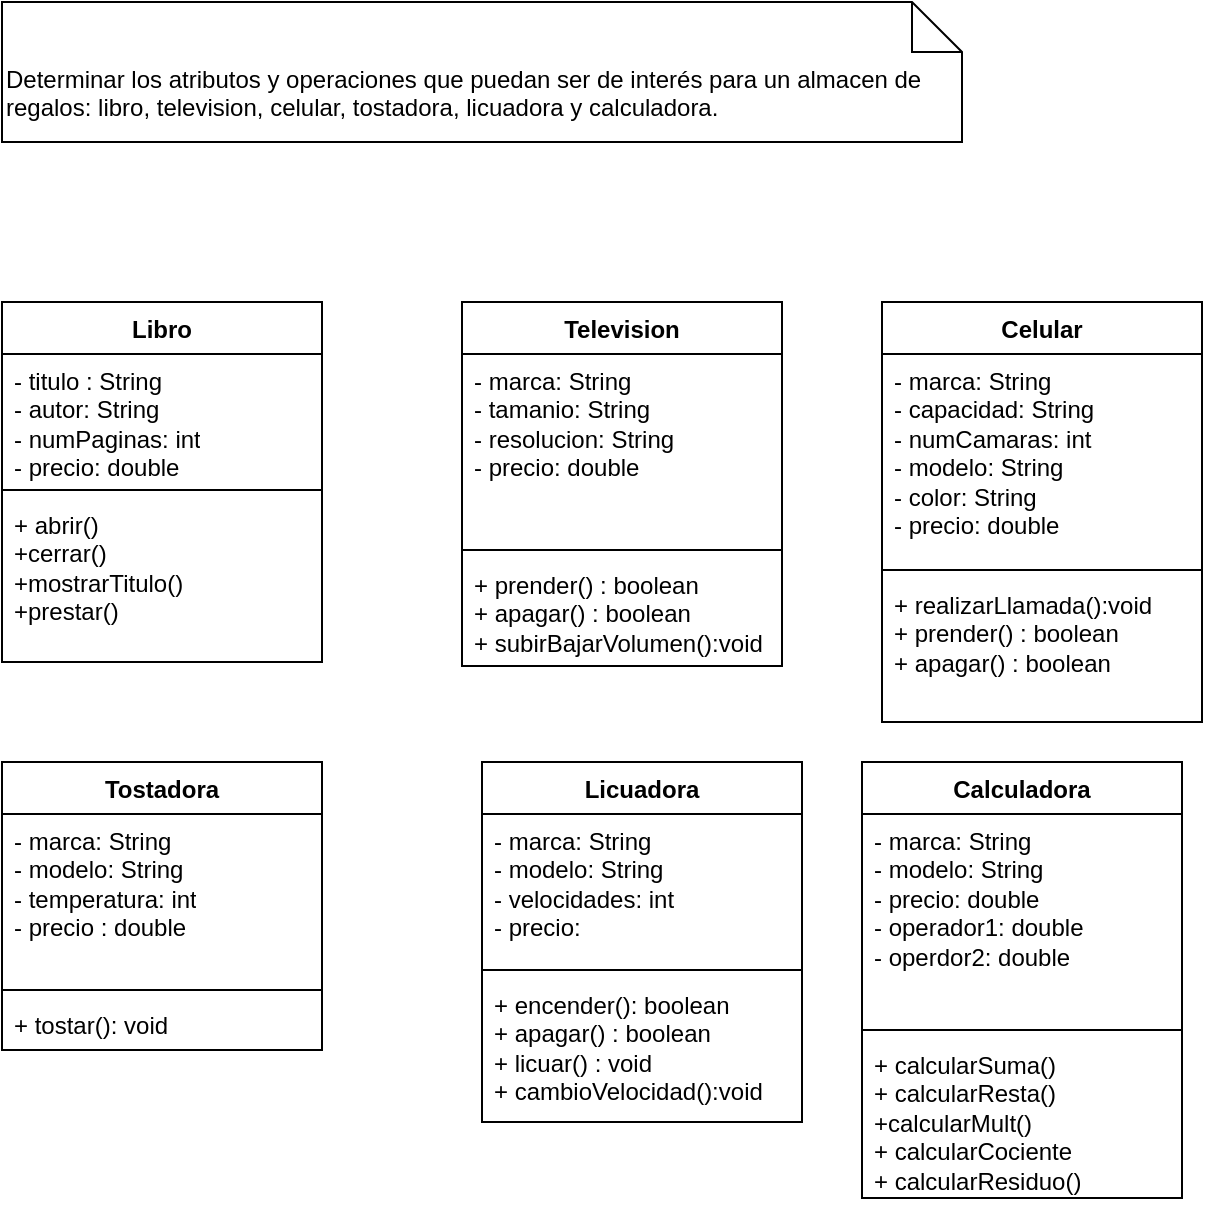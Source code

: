 <mxfile>
    <diagram name="Página-1" id="o21BtM9eOqK2cISyKEnT">
        <mxGraphModel dx="642" dy="284" grid="1" gridSize="10" guides="1" tooltips="1" connect="1" arrows="1" fold="1" page="1" pageScale="1" pageWidth="827" pageHeight="1169" math="0" shadow="0">
            <root>
                <mxCell id="0"/>
                <mxCell id="1" parent="0"/>
                <mxCell id="w7He1hXwlRJemu35tGpB-1" value="Determinar los atributos y operaciones que puedan ser de interés para un almacen de regalos: libro, television, celular, tostadora, licuadora y calculadora." style="shape=note2;boundedLbl=1;whiteSpace=wrap;html=1;size=25;verticalAlign=top;align=left;" parent="1" vertex="1">
                    <mxGeometry x="80" y="10" width="480" height="70" as="geometry"/>
                </mxCell>
                <mxCell id="w7He1hXwlRJemu35tGpB-2" value="Libro" style="swimlane;fontStyle=1;align=center;verticalAlign=top;childLayout=stackLayout;horizontal=1;startSize=26;horizontalStack=0;resizeParent=1;resizeParentMax=0;resizeLast=0;collapsible=1;marginBottom=0;whiteSpace=wrap;html=1;" parent="1" vertex="1">
                    <mxGeometry x="80" y="160" width="160" height="180" as="geometry"/>
                </mxCell>
                <mxCell id="w7He1hXwlRJemu35tGpB-3" value="- titulo : String&lt;div&gt;- autor: String&lt;/div&gt;&lt;div&gt;- numPaginas: int&lt;/div&gt;&lt;div&gt;- precio: double&lt;/div&gt;" style="text;strokeColor=none;fillColor=none;align=left;verticalAlign=top;spacingLeft=4;spacingRight=4;overflow=hidden;rotatable=0;points=[[0,0.5],[1,0.5]];portConstraint=eastwest;whiteSpace=wrap;html=1;" parent="w7He1hXwlRJemu35tGpB-2" vertex="1">
                    <mxGeometry y="26" width="160" height="64" as="geometry"/>
                </mxCell>
                <mxCell id="w7He1hXwlRJemu35tGpB-4" value="" style="line;strokeWidth=1;fillColor=none;align=left;verticalAlign=middle;spacingTop=-1;spacingLeft=3;spacingRight=3;rotatable=0;labelPosition=right;points=[];portConstraint=eastwest;strokeColor=inherit;" parent="w7He1hXwlRJemu35tGpB-2" vertex="1">
                    <mxGeometry y="90" width="160" height="8" as="geometry"/>
                </mxCell>
                <mxCell id="w7He1hXwlRJemu35tGpB-5" value="+ abrir()&lt;div&gt;+cerrar()&lt;/div&gt;&lt;div&gt;+mostrarTitulo()&lt;/div&gt;&lt;div&gt;+prestar()&lt;/div&gt;" style="text;strokeColor=none;fillColor=none;align=left;verticalAlign=top;spacingLeft=4;spacingRight=4;overflow=hidden;rotatable=0;points=[[0,0.5],[1,0.5]];portConstraint=eastwest;whiteSpace=wrap;html=1;" parent="w7He1hXwlRJemu35tGpB-2" vertex="1">
                    <mxGeometry y="98" width="160" height="82" as="geometry"/>
                </mxCell>
                <mxCell id="w7He1hXwlRJemu35tGpB-6" value="Television" style="swimlane;fontStyle=1;align=center;verticalAlign=top;childLayout=stackLayout;horizontal=1;startSize=26;horizontalStack=0;resizeParent=1;resizeParentMax=0;resizeLast=0;collapsible=1;marginBottom=0;whiteSpace=wrap;html=1;" parent="1" vertex="1">
                    <mxGeometry x="310" y="160" width="160" height="182" as="geometry"/>
                </mxCell>
                <mxCell id="w7He1hXwlRJemu35tGpB-7" value="- marca: &lt;span style=&quot;background-color: initial;&quot;&gt;String&lt;/span&gt;&lt;div&gt;&lt;span style=&quot;background-color: initial;&quot;&gt;- tamanio: String&lt;/span&gt;&lt;/div&gt;&lt;div&gt;&lt;span style=&quot;background-color: initial;&quot;&gt;- resolucion: String&lt;/span&gt;&lt;/div&gt;&lt;div&gt;&lt;span style=&quot;background-color: initial;&quot;&gt;- precio: double&lt;/span&gt;&lt;/div&gt;" style="text;strokeColor=none;fillColor=none;align=left;verticalAlign=top;spacingLeft=4;spacingRight=4;overflow=hidden;rotatable=0;points=[[0,0.5],[1,0.5]];portConstraint=eastwest;whiteSpace=wrap;html=1;" parent="w7He1hXwlRJemu35tGpB-6" vertex="1">
                    <mxGeometry y="26" width="160" height="94" as="geometry"/>
                </mxCell>
                <mxCell id="w7He1hXwlRJemu35tGpB-8" value="" style="line;strokeWidth=1;fillColor=none;align=left;verticalAlign=middle;spacingTop=-1;spacingLeft=3;spacingRight=3;rotatable=0;labelPosition=right;points=[];portConstraint=eastwest;strokeColor=inherit;" parent="w7He1hXwlRJemu35tGpB-6" vertex="1">
                    <mxGeometry y="120" width="160" height="8" as="geometry"/>
                </mxCell>
                <mxCell id="w7He1hXwlRJemu35tGpB-9" value="+ prender() : boolean&lt;div&gt;+ apagar() : boolean&lt;/div&gt;&lt;div&gt;+ subirBajarVolumen():void&lt;/div&gt;" style="text;strokeColor=none;fillColor=none;align=left;verticalAlign=top;spacingLeft=4;spacingRight=4;overflow=hidden;rotatable=0;points=[[0,0.5],[1,0.5]];portConstraint=eastwest;whiteSpace=wrap;html=1;" parent="w7He1hXwlRJemu35tGpB-6" vertex="1">
                    <mxGeometry y="128" width="160" height="54" as="geometry"/>
                </mxCell>
                <mxCell id="w7He1hXwlRJemu35tGpB-10" value="Celular" style="swimlane;fontStyle=1;align=center;verticalAlign=top;childLayout=stackLayout;horizontal=1;startSize=26;horizontalStack=0;resizeParent=1;resizeParentMax=0;resizeLast=0;collapsible=1;marginBottom=0;whiteSpace=wrap;html=1;" parent="1" vertex="1">
                    <mxGeometry x="520" y="160" width="160" height="210" as="geometry"/>
                </mxCell>
                <mxCell id="w7He1hXwlRJemu35tGpB-11" value="- marca: String&lt;div&gt;- capacidad: String&lt;/div&gt;&lt;div&gt;- numCamaras: int&lt;/div&gt;&lt;div&gt;- modelo: String&lt;/div&gt;&lt;div&gt;- color: String&lt;/div&gt;&lt;div&gt;- precio: double&lt;/div&gt;" style="text;strokeColor=none;fillColor=none;align=left;verticalAlign=top;spacingLeft=4;spacingRight=4;overflow=hidden;rotatable=0;points=[[0,0.5],[1,0.5]];portConstraint=eastwest;whiteSpace=wrap;html=1;" parent="w7He1hXwlRJemu35tGpB-10" vertex="1">
                    <mxGeometry y="26" width="160" height="104" as="geometry"/>
                </mxCell>
                <mxCell id="w7He1hXwlRJemu35tGpB-12" value="" style="line;strokeWidth=1;fillColor=none;align=left;verticalAlign=middle;spacingTop=-1;spacingLeft=3;spacingRight=3;rotatable=0;labelPosition=right;points=[];portConstraint=eastwest;strokeColor=inherit;" parent="w7He1hXwlRJemu35tGpB-10" vertex="1">
                    <mxGeometry y="130" width="160" height="8" as="geometry"/>
                </mxCell>
                <mxCell id="w7He1hXwlRJemu35tGpB-13" value="+ realizarLlamada():void&lt;div&gt;+ prender() : boolean&lt;/div&gt;&lt;div&gt;+ apagar() : boolean&lt;/div&gt;" style="text;strokeColor=none;fillColor=none;align=left;verticalAlign=top;spacingLeft=4;spacingRight=4;overflow=hidden;rotatable=0;points=[[0,0.5],[1,0.5]];portConstraint=eastwest;whiteSpace=wrap;html=1;" parent="w7He1hXwlRJemu35tGpB-10" vertex="1">
                    <mxGeometry y="138" width="160" height="72" as="geometry"/>
                </mxCell>
                <mxCell id="w7He1hXwlRJemu35tGpB-14" value="Tostadora&lt;span style=&quot;color: rgba(0, 0, 0, 0); font-family: monospace; font-size: 0px; font-weight: 400; text-align: start; text-wrap: nowrap;&quot;&gt;%3CmxGraphModel%3E%3Croot%3E%3CmxCell%20id%3D%220%22%2F%3E%3CmxCell%20id%3D%221%22%20parent%3D%220%22%2F%3E%3CmxCell%20id%3D%222%22%20value%3D%22Libro%22%20style%3D%22swimlane%3BfontStyle%3D1%3Balign%3Dcenter%3BverticalAlign%3Dtop%3BchildLayout%3DstackLayout%3Bhorizontal%3D1%3BstartSize%3D26%3BhorizontalStack%3D0%3BresizeParent%3D1%3BresizeParentMax%3D0%3BresizeLast%3D0%3Bcollapsible%3D1%3BmarginBottom%3D0%3BwhiteSpace%3Dwrap%3Bhtml%3D1%3B%22%20vertex%3D%221%22%20parent%3D%221%22%3E%3CmxGeometry%20x%3D%2280%22%20y%3D%22160%22%20width%3D%22160%22%20height%3D%2286%22%20as%3D%22geometry%22%2F%3E%3C%2FmxCell%3E%3CmxCell%20id%3D%223%22%20value%3D%22%2B%20field%3A%20type%22%20style%3D%22text%3BstrokeColor%3Dnone%3BfillColor%3Dnone%3Balign%3Dleft%3BverticalAlign%3Dtop%3BspacingLeft%3D4%3BspacingRight%3D4%3Boverflow%3Dhidden%3Brotatable%3D0%3Bpoints%3D%5B%5B0%2C0.5%5D%2C%5B1%2C0.5%5D%5D%3BportConstraint%3Deastwest%3BwhiteSpace%3Dwrap%3Bhtml%3D1%3B%22%20vertex%3D%221%22%20parent%3D%222%22%3E%3CmxGeometry%20y%3D%2226%22%20width%3D%22160%22%20height%3D%2226%22%20as%3D%22geometry%22%2F%3E%3C%2FmxCell%3E%3CmxCell%20id%3D%224%22%20value%3D%22%22%20style%3D%22line%3BstrokeWidth%3D1%3BfillColor%3Dnone%3Balign%3Dleft%3BverticalAlign%3Dmiddle%3BspacingTop%3D-1%3BspacingLeft%3D3%3BspacingRight%3D3%3Brotatable%3D0%3BlabelPosition%3Dright%3Bpoints%3D%5B%5D%3BportConstraint%3Deastwest%3BstrokeColor%3Dinherit%3B%22%20vertex%3D%221%22%20parent%3D%222%22%3E%3CmxGeometry%20y%3D%2252%22%20width%3D%22160%22%20height%3D%228%22%20as%3D%22geometry%22%2F%3E%3C%2FmxCell%3E%3CmxCell%20id%3D%225%22%20value%3D%22%2B%20method(type)%3A%20type%22%20style%3D%22text%3BstrokeColor%3Dnone%3BfillColor%3Dnone%3Balign%3Dleft%3BverticalAlign%3Dtop%3BspacingLeft%3D4%3BspacingRight%3D4%3Boverflow%3Dhidden%3Brotatable%3D0%3Bpoints%3D%5B%5B0%2C0.5%5D%2C%5B1%2C0.5%5D%5D%3BportConstraint%3Deastwest%3BwhiteSpace%3Dwrap%3Bhtml%3D1%3B%22%20vertex%3D%221%22%20parent%3D%222%22%3E%3CmxGeometry%20y%3D%2260%22%20width%3D%22160%22%20height%3D%2226%22%20as%3D%22geometry%22%2F%3E%3C%2FmxCell%3E%3C%2Froot%3E%3C%2FmxGraphModel%3E&lt;/span&gt;" style="swimlane;fontStyle=1;align=center;verticalAlign=top;childLayout=stackLayout;horizontal=1;startSize=26;horizontalStack=0;resizeParent=1;resizeParentMax=0;resizeLast=0;collapsible=1;marginBottom=0;whiteSpace=wrap;html=1;" parent="1" vertex="1">
                    <mxGeometry x="80" y="390" width="160" height="144" as="geometry"/>
                </mxCell>
                <mxCell id="w7He1hXwlRJemu35tGpB-15" value="- marca: String&lt;br&gt;- modelo: String&lt;br&gt;- temperatura: int&lt;br&gt;- precio : double" style="text;strokeColor=none;fillColor=none;align=left;verticalAlign=top;spacingLeft=4;spacingRight=4;overflow=hidden;rotatable=0;points=[[0,0.5],[1,0.5]];portConstraint=eastwest;whiteSpace=wrap;html=1;" parent="w7He1hXwlRJemu35tGpB-14" vertex="1">
                    <mxGeometry y="26" width="160" height="84" as="geometry"/>
                </mxCell>
                <mxCell id="w7He1hXwlRJemu35tGpB-16" value="" style="line;strokeWidth=1;fillColor=none;align=left;verticalAlign=middle;spacingTop=-1;spacingLeft=3;spacingRight=3;rotatable=0;labelPosition=right;points=[];portConstraint=eastwest;strokeColor=inherit;" parent="w7He1hXwlRJemu35tGpB-14" vertex="1">
                    <mxGeometry y="110" width="160" height="8" as="geometry"/>
                </mxCell>
                <mxCell id="w7He1hXwlRJemu35tGpB-17" value="+ tostar(): void" style="text;strokeColor=none;fillColor=none;align=left;verticalAlign=top;spacingLeft=4;spacingRight=4;overflow=hidden;rotatable=0;points=[[0,0.5],[1,0.5]];portConstraint=eastwest;whiteSpace=wrap;html=1;" parent="w7He1hXwlRJemu35tGpB-14" vertex="1">
                    <mxGeometry y="118" width="160" height="26" as="geometry"/>
                </mxCell>
                <mxCell id="w7He1hXwlRJemu35tGpB-18" value="Licuadora" style="swimlane;fontStyle=1;align=center;verticalAlign=top;childLayout=stackLayout;horizontal=1;startSize=26;horizontalStack=0;resizeParent=1;resizeParentMax=0;resizeLast=0;collapsible=1;marginBottom=0;whiteSpace=wrap;html=1;" parent="1" vertex="1">
                    <mxGeometry x="320" y="390" width="160" height="180" as="geometry"/>
                </mxCell>
                <mxCell id="w7He1hXwlRJemu35tGpB-19" value="- marca: String&lt;br&gt;- modelo: String&lt;br&gt;- velocidades: int&lt;br&gt;- precio:" style="text;strokeColor=none;fillColor=none;align=left;verticalAlign=top;spacingLeft=4;spacingRight=4;overflow=hidden;rotatable=0;points=[[0,0.5],[1,0.5]];portConstraint=eastwest;whiteSpace=wrap;html=1;" parent="w7He1hXwlRJemu35tGpB-18" vertex="1">
                    <mxGeometry y="26" width="160" height="74" as="geometry"/>
                </mxCell>
                <mxCell id="w7He1hXwlRJemu35tGpB-20" value="" style="line;strokeWidth=1;fillColor=none;align=left;verticalAlign=middle;spacingTop=-1;spacingLeft=3;spacingRight=3;rotatable=0;labelPosition=right;points=[];portConstraint=eastwest;strokeColor=inherit;" parent="w7He1hXwlRJemu35tGpB-18" vertex="1">
                    <mxGeometry y="100" width="160" height="8" as="geometry"/>
                </mxCell>
                <mxCell id="w7He1hXwlRJemu35tGpB-21" value="+ encender(): boolean&lt;br&gt;+ apagar() : boolean&lt;br&gt;+ licuar() : void&lt;br&gt;+ cambioVelocidad():void" style="text;strokeColor=none;fillColor=none;align=left;verticalAlign=top;spacingLeft=4;spacingRight=4;overflow=hidden;rotatable=0;points=[[0,0.5],[1,0.5]];portConstraint=eastwest;whiteSpace=wrap;html=1;" parent="w7He1hXwlRJemu35tGpB-18" vertex="1">
                    <mxGeometry y="108" width="160" height="72" as="geometry"/>
                </mxCell>
                <mxCell id="w7He1hXwlRJemu35tGpB-22" value="Calculadora" style="swimlane;fontStyle=1;align=center;verticalAlign=top;childLayout=stackLayout;horizontal=1;startSize=26;horizontalStack=0;resizeParent=1;resizeParentMax=0;resizeLast=0;collapsible=1;marginBottom=0;whiteSpace=wrap;html=1;" parent="1" vertex="1">
                    <mxGeometry x="510" y="390" width="160" height="218" as="geometry"/>
                </mxCell>
                <mxCell id="w7He1hXwlRJemu35tGpB-23" value="- marca: String&lt;br&gt;- modelo: String&lt;br&gt;- precio: double&lt;br&gt;- operador1: double&lt;br&gt;- operdor2: double" style="text;strokeColor=none;fillColor=none;align=left;verticalAlign=top;spacingLeft=4;spacingRight=4;overflow=hidden;rotatable=0;points=[[0,0.5],[1,0.5]];portConstraint=eastwest;whiteSpace=wrap;html=1;" parent="w7He1hXwlRJemu35tGpB-22" vertex="1">
                    <mxGeometry y="26" width="160" height="104" as="geometry"/>
                </mxCell>
                <mxCell id="w7He1hXwlRJemu35tGpB-24" value="" style="line;strokeWidth=1;fillColor=none;align=left;verticalAlign=middle;spacingTop=-1;spacingLeft=3;spacingRight=3;rotatable=0;labelPosition=right;points=[];portConstraint=eastwest;strokeColor=inherit;" parent="w7He1hXwlRJemu35tGpB-22" vertex="1">
                    <mxGeometry y="130" width="160" height="8" as="geometry"/>
                </mxCell>
                <mxCell id="w7He1hXwlRJemu35tGpB-25" value="+ calcularSuma()&lt;br&gt;+ calcularResta()&lt;br&gt;+calcularMult()&lt;br&gt;+ calcularCociente&lt;br&gt;+ calcularResiduo()" style="text;strokeColor=none;fillColor=none;align=left;verticalAlign=top;spacingLeft=4;spacingRight=4;overflow=hidden;rotatable=0;points=[[0,0.5],[1,0.5]];portConstraint=eastwest;whiteSpace=wrap;html=1;" parent="w7He1hXwlRJemu35tGpB-22" vertex="1">
                    <mxGeometry y="138" width="160" height="80" as="geometry"/>
                </mxCell>
            </root>
        </mxGraphModel>
    </diagram>
</mxfile>